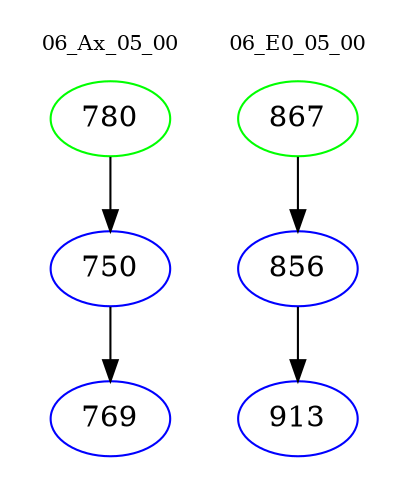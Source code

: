 digraph{
subgraph cluster_0 {
color = white
label = "06_Ax_05_00";
fontsize=10;
T0_780 [label="780", color="green"]
T0_780 -> T0_750 [color="black"]
T0_750 [label="750", color="blue"]
T0_750 -> T0_769 [color="black"]
T0_769 [label="769", color="blue"]
}
subgraph cluster_1 {
color = white
label = "06_E0_05_00";
fontsize=10;
T1_867 [label="867", color="green"]
T1_867 -> T1_856 [color="black"]
T1_856 [label="856", color="blue"]
T1_856 -> T1_913 [color="black"]
T1_913 [label="913", color="blue"]
}
}
